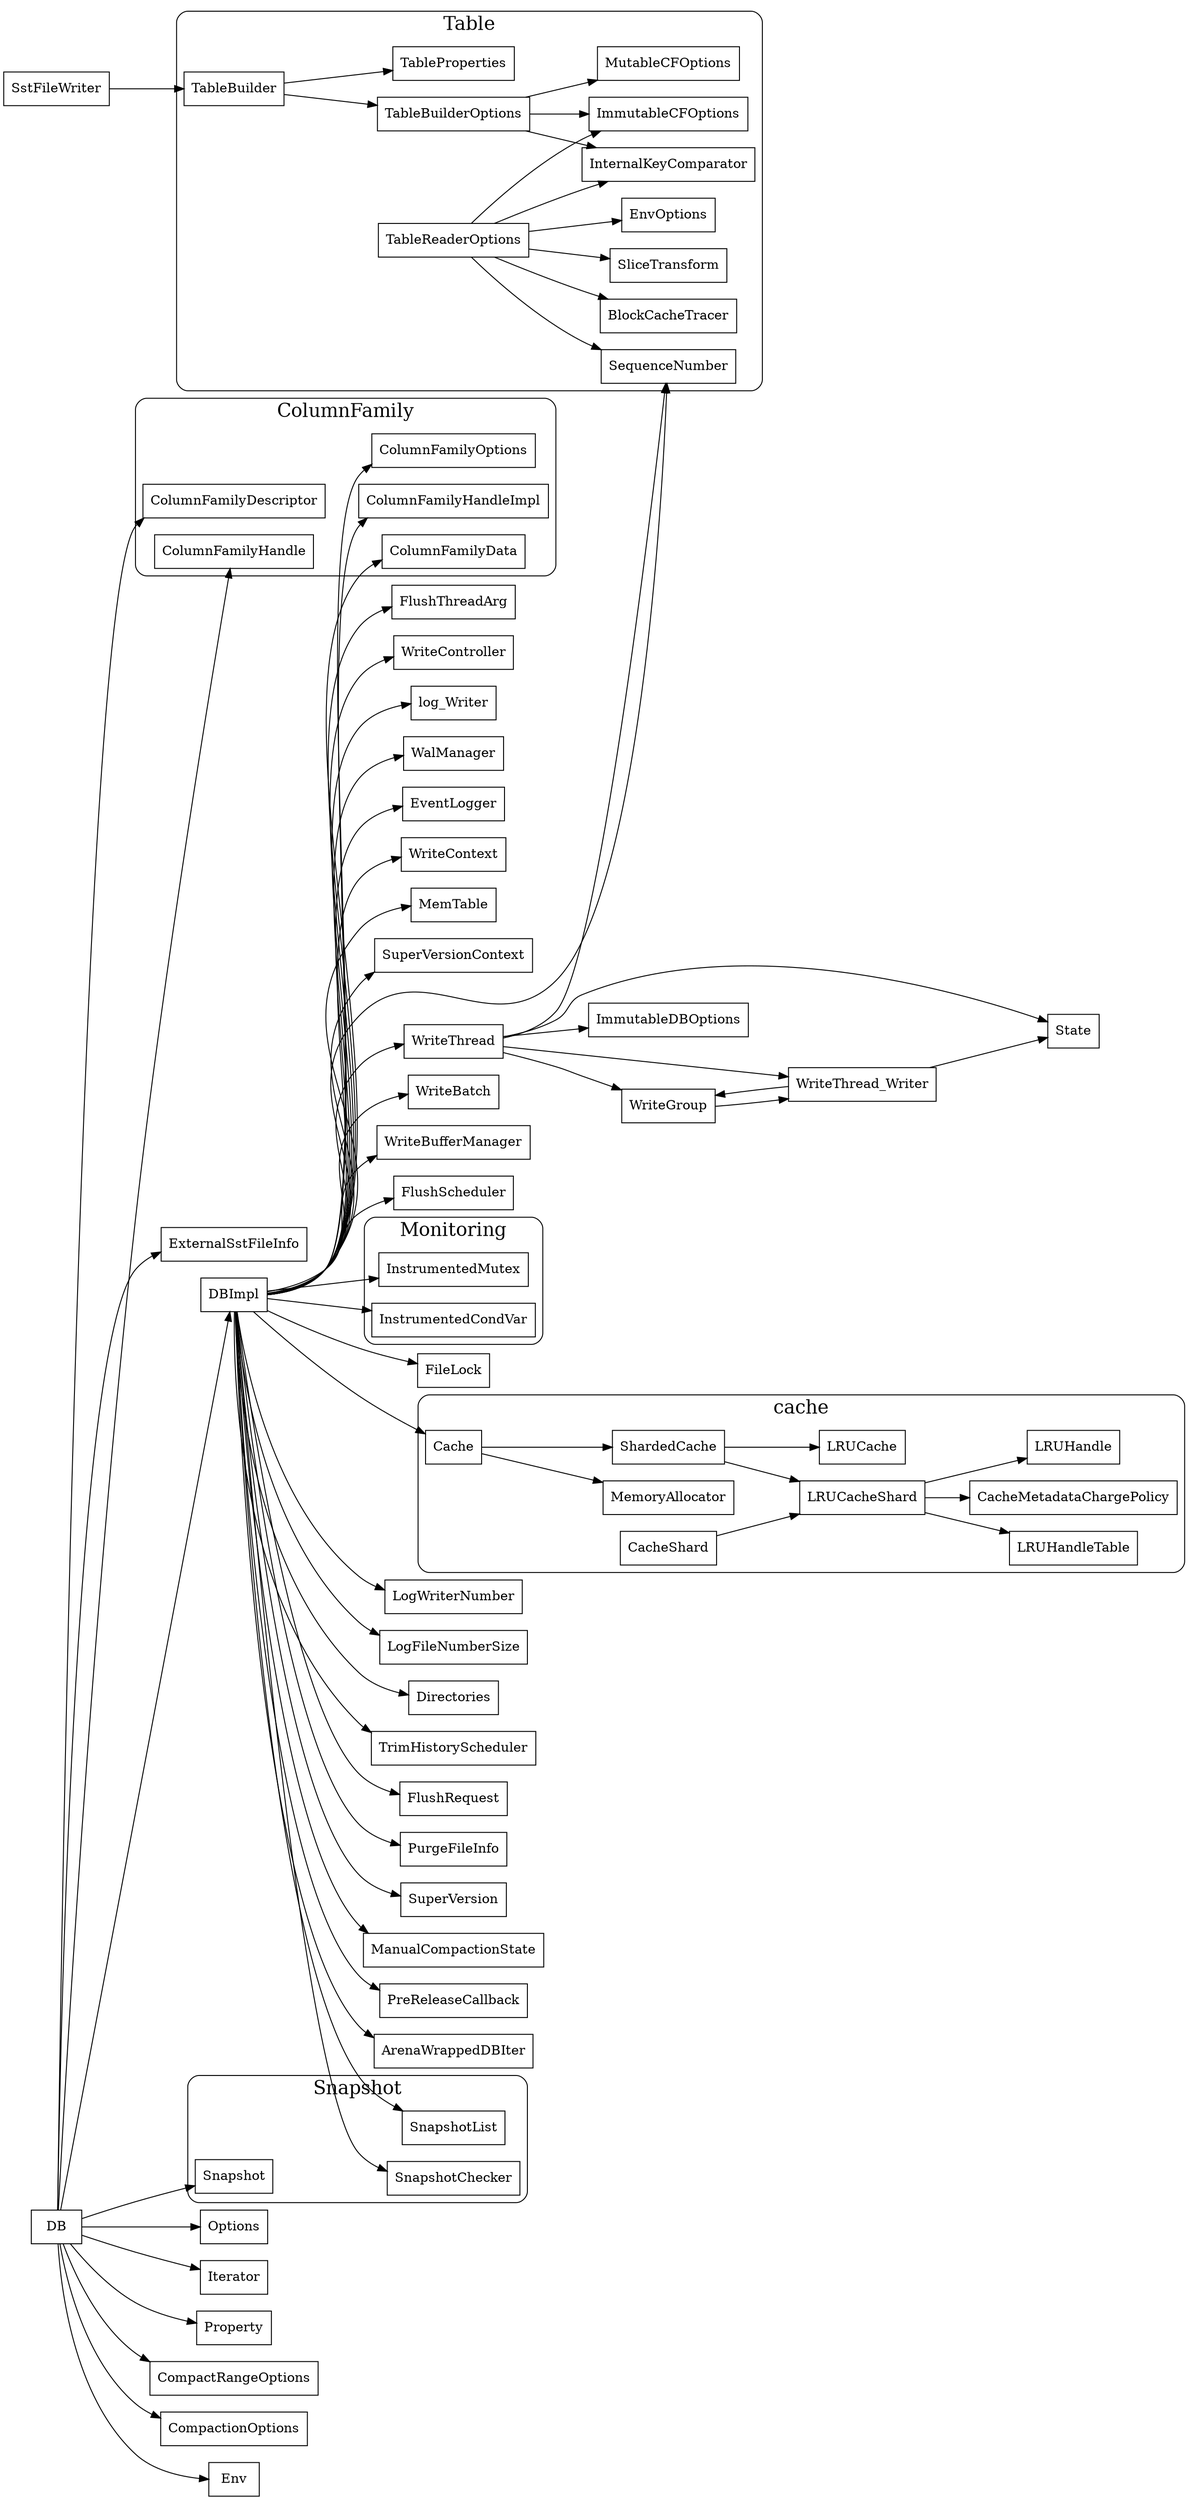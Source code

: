 digraph class_relations {
  node[shape=box;];
  newrank=true;
  rankdir=LR;
  subgraph cluster_ColumnFamily {
    graph[label="ColumnFamily";fontsize=20;style=rounded];
    ColumnFamilyDescriptor;
    ColumnFamilyHandle;
    ColumnFamilyHandleImpl;
    ColumnFamilyData;
    ColumnFamilyOptions;
  };
  WriteThread;
  WriteBatch;
  WriteBufferManager;
  FlushScheduler;
  FlushThreadArg;
  WriteController;
  log_Writer;
  WalManager;
  EventLogger;

  subgraph cluster_Snapshot {
    graph[label="Snapshot";fontsize=20;style=rounded];
    SnapshotList;
    SnapshotChecker;
    Snapshot;
  };

  subgraph cluster_Monitoring {
    graph[label="Monitoring";fontsize=20;style=rounded];
    InstrumentedMutex;
    InstrumentedCondVar;
  };

  DB -> {
    Options;
    ColumnFamilyDescriptor;
    ColumnFamilyHandle;
    Iterator;
    Snapshot;
    Property;
    CompactRangeOptions;
    CompactionOptions;
    Env;
    ExternalSstFileInfo;
    DBImpl;
  }
  DBImpl -> {
    FileLock;
    Cache;
    InstrumentedMutex;
    InstrumentedCondVar;
    ColumnFamilyHandleImpl;
    LogWriterNumber;
    LogFileNumberSize;
    log_Writer;
    Directories;
    WriteBufferManager;
    WriteThread;
    WriteBatch;
    WriteController;
    FlushScheduler;
    TrimHistoryScheduler;
    SnapshotList;
    FlushRequest;
    ColumnFamilyData;
    PurgeFileInfo;
    SuperVersion;
    ManualCompactionState;
    EventLogger;
    WalManager;
    SequenceNumber;
    SnapshotChecker;
    PreReleaseCallback;
    ColumnFamilyOptions;
    ArenaWrappedDBIter;
    WriteContext;
    MemTable;
    SuperVersionContext;
    FlushThreadArg;
    FlushScheduler;
  };

  WriteThread -> {
    State;
    WriteGroup;
    WriteThread_Writer;
    ImmutableDBOptions;
    SequenceNumber;
  }
  WriteGroup -> WriteThread_Writer;
  WriteThread_Writer -> {
    WriteGroup;
    State;
  }

  subgraph cluster_cache {
    graph[label="cache";fontsize=20;style=rounded];
    Cache -> {
      MemoryAllocator;
      ShardedCache;
    }
    ShardedCache -> {
      LRUCache;
      LRUCacheShard;
    }
    CacheShard -> LRUCacheShard;
    LRUCacheShard -> {
      CacheMetadataChargePolicy;
      LRUHandle;
      LRUHandleTable;
    }
  };
  subgraph cluster_Table {
    graph[label="Table";fontsize=20;style=rounded];
    TableBuilder -> {
      TableProperties;
      TableBuilderOptions;
    };
    TableBuilderOptions -> {
      ImmutableCFOptions;
      MutableCFOptions;
      InternalKeyComparator;
    };
    TableReaderOptions -> {
      ImmutableCFOptions;
      SliceTransform;
      EnvOptions;
      InternalKeyComparator;
      BlockCacheTracer;
      SequenceNumber;
    };
  };
  SstFileWriter -> TableBuilder;

}
